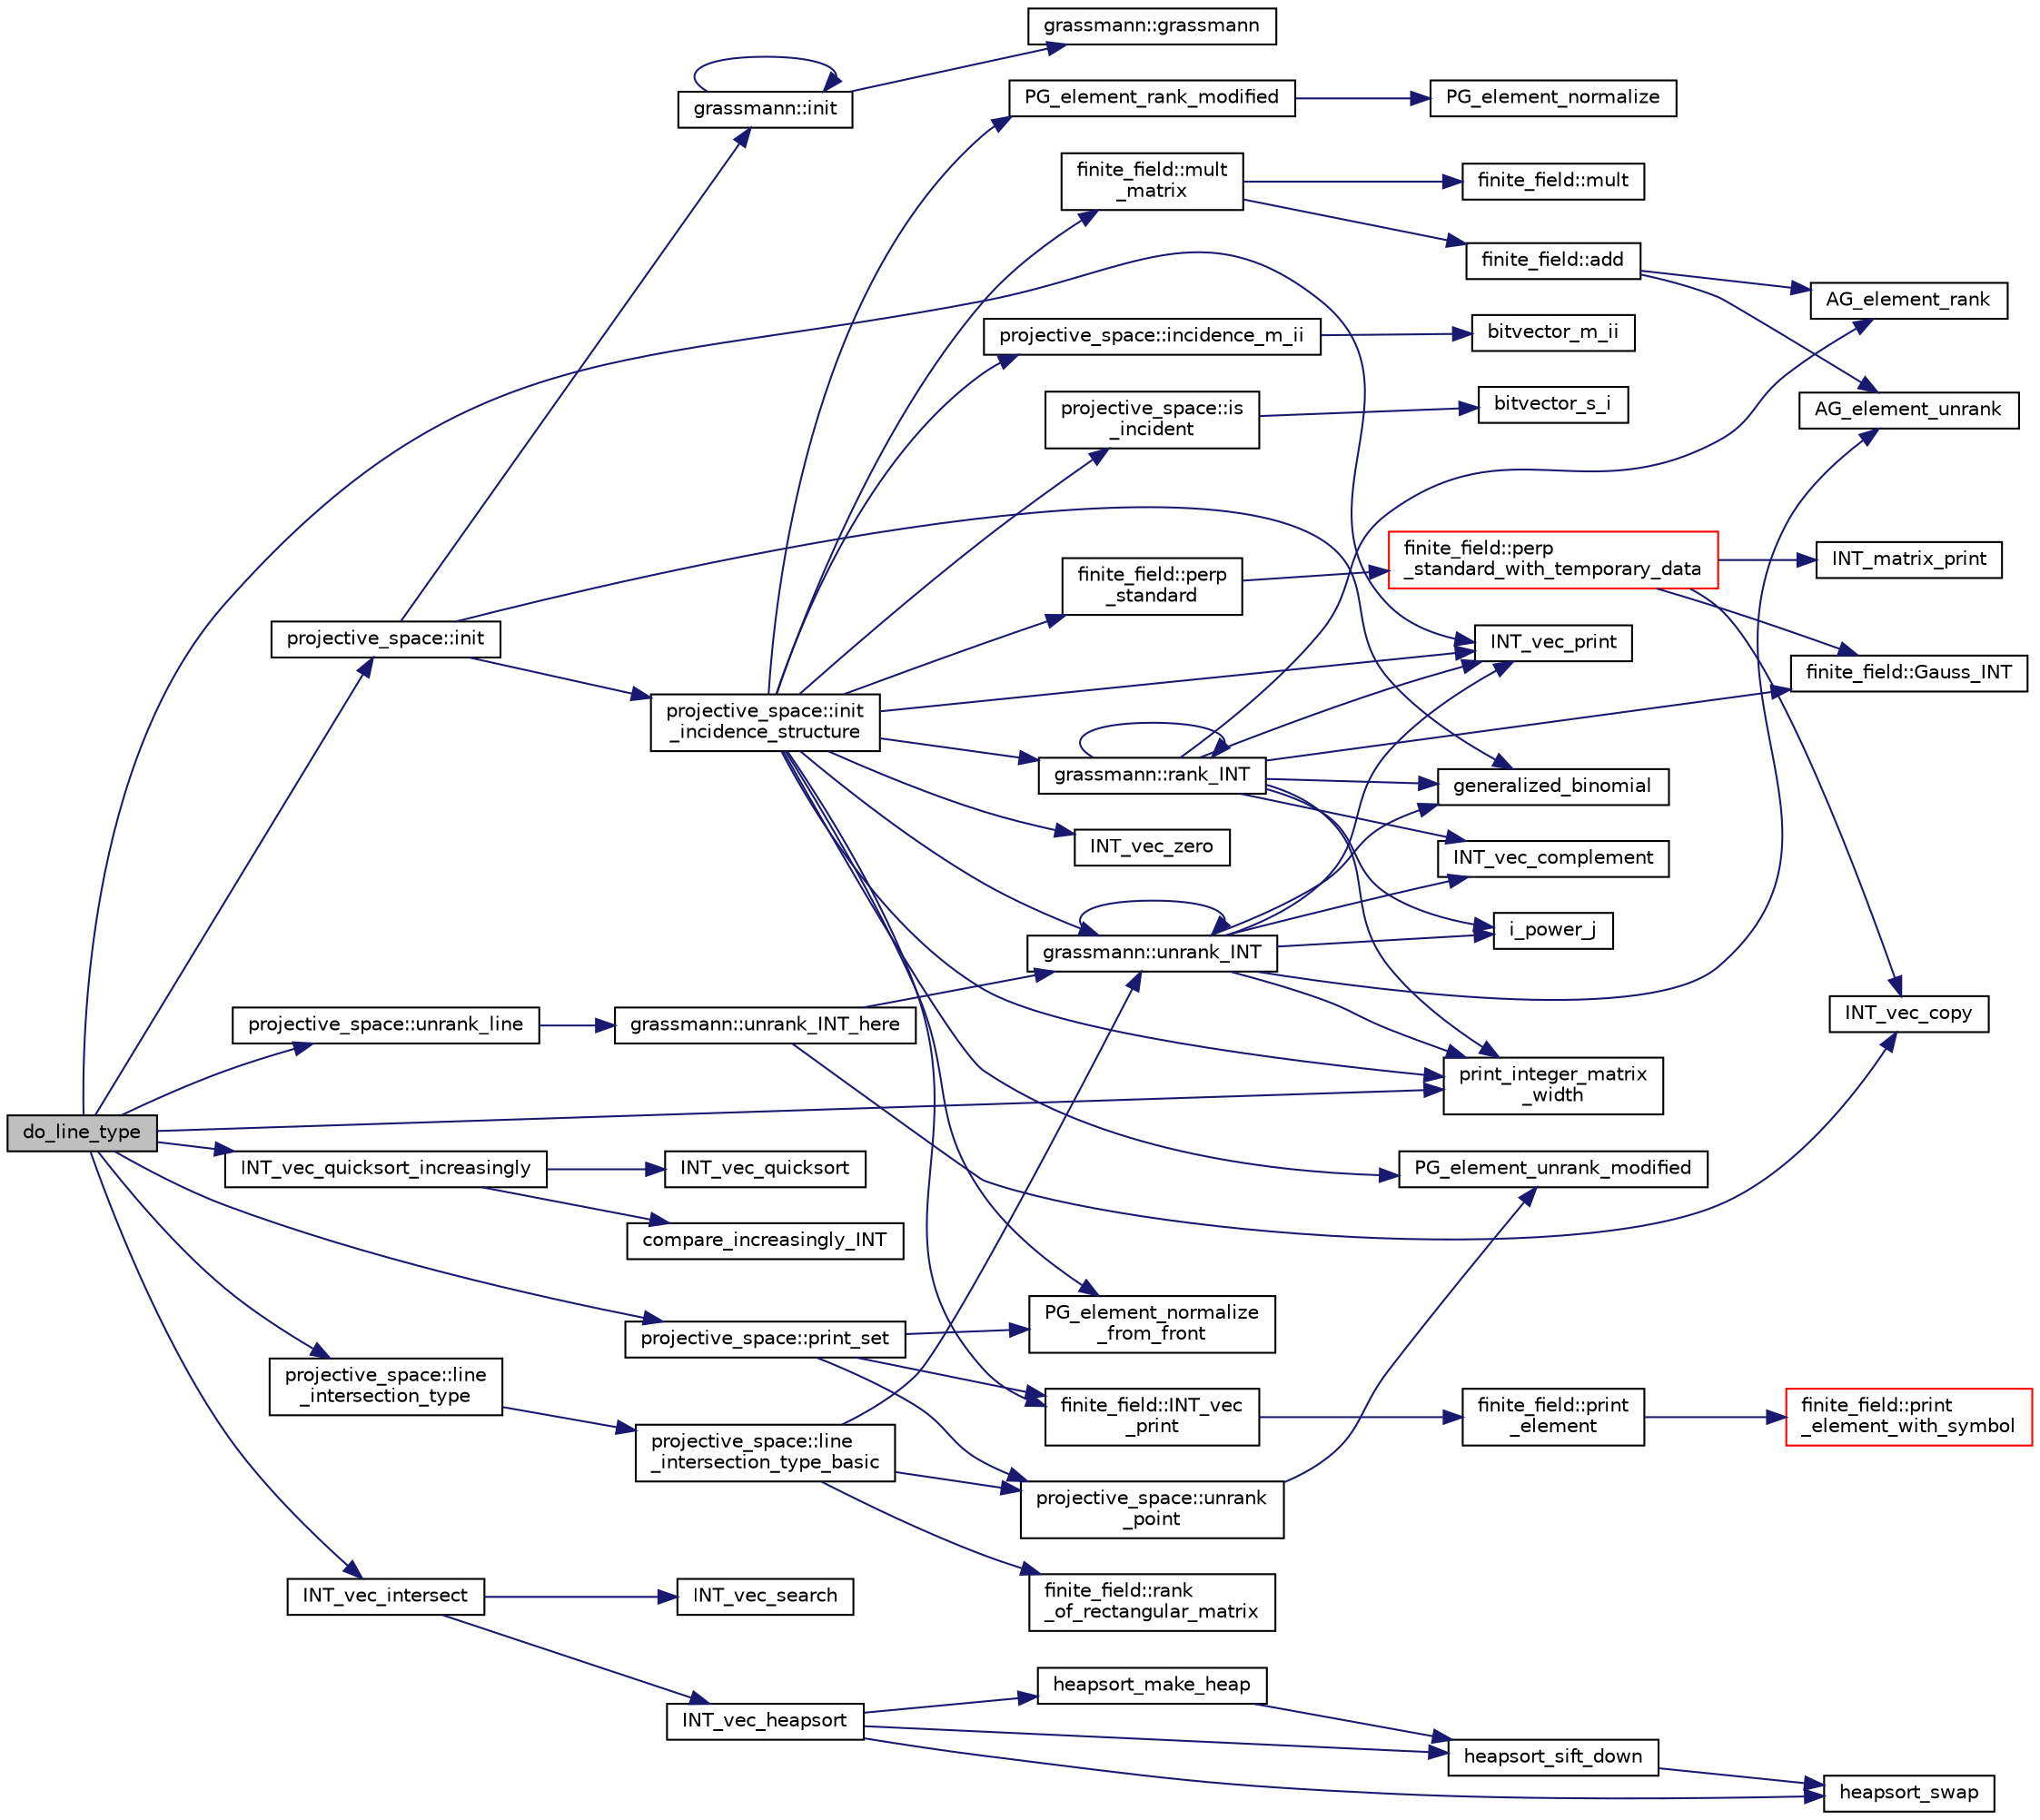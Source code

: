 digraph "do_line_type"
{
  edge [fontname="Helvetica",fontsize="10",labelfontname="Helvetica",labelfontsize="10"];
  node [fontname="Helvetica",fontsize="10",shape=record];
  rankdir="LR";
  Node4398 [label="do_line_type",height=0.2,width=0.4,color="black", fillcolor="grey75", style="filled", fontcolor="black"];
  Node4398 -> Node4399 [color="midnightblue",fontsize="10",style="solid",fontname="Helvetica"];
  Node4399 [label="projective_space::init",height=0.2,width=0.4,color="black", fillcolor="white", style="filled",URL="$d2/d17/classprojective__space.html#a8a1efa40df92744519365f82e4740dab"];
  Node4399 -> Node4400 [color="midnightblue",fontsize="10",style="solid",fontname="Helvetica"];
  Node4400 [label="grassmann::init",height=0.2,width=0.4,color="black", fillcolor="white", style="filled",URL="$df/d02/classgrassmann.html#a2e8cf7b9f203254493d7c2607c17d498"];
  Node4400 -> Node4401 [color="midnightblue",fontsize="10",style="solid",fontname="Helvetica"];
  Node4401 [label="grassmann::grassmann",height=0.2,width=0.4,color="black", fillcolor="white", style="filled",URL="$df/d02/classgrassmann.html#a252a85d3b74eb4fbd5771f4152a5f272"];
  Node4400 -> Node4400 [color="midnightblue",fontsize="10",style="solid",fontname="Helvetica"];
  Node4399 -> Node4402 [color="midnightblue",fontsize="10",style="solid",fontname="Helvetica"];
  Node4402 [label="generalized_binomial",height=0.2,width=0.4,color="black", fillcolor="white", style="filled",URL="$d2/d7c/combinatorics_8_c.html#a24762dc22e45175d18ec1ec1d2556ae8"];
  Node4399 -> Node4403 [color="midnightblue",fontsize="10",style="solid",fontname="Helvetica"];
  Node4403 [label="projective_space::init\l_incidence_structure",height=0.2,width=0.4,color="black", fillcolor="white", style="filled",URL="$d2/d17/classprojective__space.html#a1e59490325e045cc52674a3706780aed"];
  Node4403 -> Node4404 [color="midnightblue",fontsize="10",style="solid",fontname="Helvetica"];
  Node4404 [label="INT_vec_zero",height=0.2,width=0.4,color="black", fillcolor="white", style="filled",URL="$df/dbf/sajeeb_8_c.html#aa8c9c7977203577026080f546fe4980f"];
  Node4403 -> Node4405 [color="midnightblue",fontsize="10",style="solid",fontname="Helvetica"];
  Node4405 [label="PG_element_unrank_modified",height=0.2,width=0.4,color="black", fillcolor="white", style="filled",URL="$d4/d67/geometry_8h.html#a83ae9b605d496f6a90345303f6efae64"];
  Node4403 -> Node4406 [color="midnightblue",fontsize="10",style="solid",fontname="Helvetica"];
  Node4406 [label="INT_vec_print",height=0.2,width=0.4,color="black", fillcolor="white", style="filled",URL="$df/dbf/sajeeb_8_c.html#a79a5901af0b47dd0d694109543c027fe"];
  Node4403 -> Node4407 [color="midnightblue",fontsize="10",style="solid",fontname="Helvetica"];
  Node4407 [label="finite_field::INT_vec\l_print",height=0.2,width=0.4,color="black", fillcolor="white", style="filled",URL="$df/d5a/classfinite__field.html#a9c33a61dedc197e37b014b6f8dc07f06"];
  Node4407 -> Node4408 [color="midnightblue",fontsize="10",style="solid",fontname="Helvetica"];
  Node4408 [label="finite_field::print\l_element",height=0.2,width=0.4,color="black", fillcolor="white", style="filled",URL="$df/d5a/classfinite__field.html#ab7d1f59c043d7696b8b47c92d0fedad5"];
  Node4408 -> Node4409 [color="midnightblue",fontsize="10",style="solid",fontname="Helvetica"];
  Node4409 [label="finite_field::print\l_element_with_symbol",height=0.2,width=0.4,color="red", fillcolor="white", style="filled",URL="$df/d5a/classfinite__field.html#aa0180c961aa4a0a8934cb4dc82e38a4d"];
  Node4403 -> Node4411 [color="midnightblue",fontsize="10",style="solid",fontname="Helvetica"];
  Node4411 [label="PG_element_normalize\l_from_front",height=0.2,width=0.4,color="black", fillcolor="white", style="filled",URL="$d4/d67/geometry_8h.html#af675caf5f9975573455c8d93cb56bf95"];
  Node4403 -> Node4412 [color="midnightblue",fontsize="10",style="solid",fontname="Helvetica"];
  Node4412 [label="grassmann::unrank_INT",height=0.2,width=0.4,color="black", fillcolor="white", style="filled",URL="$df/d02/classgrassmann.html#a32079405b95a6da2ba1420567d762d64"];
  Node4412 -> Node4402 [color="midnightblue",fontsize="10",style="solid",fontname="Helvetica"];
  Node4412 -> Node4413 [color="midnightblue",fontsize="10",style="solid",fontname="Helvetica"];
  Node4413 [label="i_power_j",height=0.2,width=0.4,color="black", fillcolor="white", style="filled",URL="$de/dc5/algebra__and__number__theory_8h.html#a39b321523e8957d701618bb5cac542b5"];
  Node4412 -> Node4414 [color="midnightblue",fontsize="10",style="solid",fontname="Helvetica"];
  Node4414 [label="AG_element_unrank",height=0.2,width=0.4,color="black", fillcolor="white", style="filled",URL="$d4/d67/geometry_8h.html#a4a33b86c87b2879b97cfa1327abe2885"];
  Node4412 -> Node4406 [color="midnightblue",fontsize="10",style="solid",fontname="Helvetica"];
  Node4412 -> Node4412 [color="midnightblue",fontsize="10",style="solid",fontname="Helvetica"];
  Node4412 -> Node4415 [color="midnightblue",fontsize="10",style="solid",fontname="Helvetica"];
  Node4415 [label="INT_vec_complement",height=0.2,width=0.4,color="black", fillcolor="white", style="filled",URL="$d5/db4/io__and__os_8h.html#a2a0a724647575fcd3090c763985eb81a"];
  Node4412 -> Node4416 [color="midnightblue",fontsize="10",style="solid",fontname="Helvetica"];
  Node4416 [label="print_integer_matrix\l_width",height=0.2,width=0.4,color="black", fillcolor="white", style="filled",URL="$d5/db4/io__and__os_8h.html#aa78f3e73fc2179251bd15adbcc31573f"];
  Node4403 -> Node4416 [color="midnightblue",fontsize="10",style="solid",fontname="Helvetica"];
  Node4403 -> Node4417 [color="midnightblue",fontsize="10",style="solid",fontname="Helvetica"];
  Node4417 [label="grassmann::rank_INT",height=0.2,width=0.4,color="black", fillcolor="white", style="filled",URL="$df/d02/classgrassmann.html#a1fa95ce7ecebd48b04c7a0dc75491184"];
  Node4417 -> Node4416 [color="midnightblue",fontsize="10",style="solid",fontname="Helvetica"];
  Node4417 -> Node4418 [color="midnightblue",fontsize="10",style="solid",fontname="Helvetica"];
  Node4418 [label="finite_field::Gauss_INT",height=0.2,width=0.4,color="black", fillcolor="white", style="filled",URL="$df/d5a/classfinite__field.html#adb676d2e80341b53751326e3a58beb11"];
  Node4417 -> Node4406 [color="midnightblue",fontsize="10",style="solid",fontname="Helvetica"];
  Node4417 -> Node4415 [color="midnightblue",fontsize="10",style="solid",fontname="Helvetica"];
  Node4417 -> Node4413 [color="midnightblue",fontsize="10",style="solid",fontname="Helvetica"];
  Node4417 -> Node4402 [color="midnightblue",fontsize="10",style="solid",fontname="Helvetica"];
  Node4417 -> Node4417 [color="midnightblue",fontsize="10",style="solid",fontname="Helvetica"];
  Node4417 -> Node4419 [color="midnightblue",fontsize="10",style="solid",fontname="Helvetica"];
  Node4419 [label="AG_element_rank",height=0.2,width=0.4,color="black", fillcolor="white", style="filled",URL="$d4/d67/geometry_8h.html#ab2ac908d07dd8038fd996e26bdc75c17"];
  Node4403 -> Node4420 [color="midnightblue",fontsize="10",style="solid",fontname="Helvetica"];
  Node4420 [label="finite_field::mult\l_matrix",height=0.2,width=0.4,color="black", fillcolor="white", style="filled",URL="$df/d5a/classfinite__field.html#a48517f15dfd7b21c37e0975855f1ada2"];
  Node4420 -> Node4421 [color="midnightblue",fontsize="10",style="solid",fontname="Helvetica"];
  Node4421 [label="finite_field::add",height=0.2,width=0.4,color="black", fillcolor="white", style="filled",URL="$df/d5a/classfinite__field.html#a8f12328a27500f3c7be0c849ebbc9d14"];
  Node4421 -> Node4414 [color="midnightblue",fontsize="10",style="solid",fontname="Helvetica"];
  Node4421 -> Node4419 [color="midnightblue",fontsize="10",style="solid",fontname="Helvetica"];
  Node4420 -> Node4422 [color="midnightblue",fontsize="10",style="solid",fontname="Helvetica"];
  Node4422 [label="finite_field::mult",height=0.2,width=0.4,color="black", fillcolor="white", style="filled",URL="$df/d5a/classfinite__field.html#a24fb5917aa6d4d656fd855b7f44a13b0"];
  Node4403 -> Node4423 [color="midnightblue",fontsize="10",style="solid",fontname="Helvetica"];
  Node4423 [label="PG_element_rank_modified",height=0.2,width=0.4,color="black", fillcolor="white", style="filled",URL="$d4/d67/geometry_8h.html#a9cd1a8bf5b88a038e33862f6c2c3dd36"];
  Node4423 -> Node4424 [color="midnightblue",fontsize="10",style="solid",fontname="Helvetica"];
  Node4424 [label="PG_element_normalize",height=0.2,width=0.4,color="black", fillcolor="white", style="filled",URL="$df/de4/projective_8_c.html#a5a4c3c1158bad6bab0d786c616bd0996"];
  Node4403 -> Node4425 [color="midnightblue",fontsize="10",style="solid",fontname="Helvetica"];
  Node4425 [label="projective_space::incidence_m_ii",height=0.2,width=0.4,color="black", fillcolor="white", style="filled",URL="$d2/d17/classprojective__space.html#adafef534cb822f51289101e7d465ede2"];
  Node4425 -> Node4426 [color="midnightblue",fontsize="10",style="solid",fontname="Helvetica"];
  Node4426 [label="bitvector_m_ii",height=0.2,width=0.4,color="black", fillcolor="white", style="filled",URL="$df/dbf/sajeeb_8_c.html#a31da55e2b26316d582cd322dc670b67b"];
  Node4403 -> Node4427 [color="midnightblue",fontsize="10",style="solid",fontname="Helvetica"];
  Node4427 [label="finite_field::perp\l_standard",height=0.2,width=0.4,color="black", fillcolor="white", style="filled",URL="$df/d5a/classfinite__field.html#a2f5bc92908aea624a8d9179d2a9ba057"];
  Node4427 -> Node4428 [color="midnightblue",fontsize="10",style="solid",fontname="Helvetica"];
  Node4428 [label="finite_field::perp\l_standard_with_temporary_data",height=0.2,width=0.4,color="red", fillcolor="white", style="filled",URL="$df/d5a/classfinite__field.html#aae3cca9b5f19ae969a9c5349d14f41c0"];
  Node4428 -> Node4429 [color="midnightblue",fontsize="10",style="solid",fontname="Helvetica"];
  Node4429 [label="INT_vec_copy",height=0.2,width=0.4,color="black", fillcolor="white", style="filled",URL="$df/dbf/sajeeb_8_c.html#ac2d875e27e009af6ec04d17254d11075"];
  Node4428 -> Node4430 [color="midnightblue",fontsize="10",style="solid",fontname="Helvetica"];
  Node4430 [label="INT_matrix_print",height=0.2,width=0.4,color="black", fillcolor="white", style="filled",URL="$d5/db4/io__and__os_8h.html#afd4180a24bef3a2b584668a4eaf607ff"];
  Node4428 -> Node4418 [color="midnightblue",fontsize="10",style="solid",fontname="Helvetica"];
  Node4403 -> Node4432 [color="midnightblue",fontsize="10",style="solid",fontname="Helvetica"];
  Node4432 [label="projective_space::is\l_incident",height=0.2,width=0.4,color="black", fillcolor="white", style="filled",URL="$d2/d17/classprojective__space.html#a225780a9f3d266bc425b3be0cf5bc0ff"];
  Node4432 -> Node4433 [color="midnightblue",fontsize="10",style="solid",fontname="Helvetica"];
  Node4433 [label="bitvector_s_i",height=0.2,width=0.4,color="black", fillcolor="white", style="filled",URL="$df/dbf/sajeeb_8_c.html#ac0135a3681a44df3fe7af1545676fbe2"];
  Node4398 -> Node4434 [color="midnightblue",fontsize="10",style="solid",fontname="Helvetica"];
  Node4434 [label="projective_space::line\l_intersection_type",height=0.2,width=0.4,color="black", fillcolor="white", style="filled",URL="$d2/d17/classprojective__space.html#af35b6d402c45793a77b8ebc9e7c3985e"];
  Node4434 -> Node4435 [color="midnightblue",fontsize="10",style="solid",fontname="Helvetica"];
  Node4435 [label="projective_space::line\l_intersection_type_basic",height=0.2,width=0.4,color="black", fillcolor="white", style="filled",URL="$d2/d17/classprojective__space.html#ad9a11792e1a91a598976cf41ebdd8bd3"];
  Node4435 -> Node4412 [color="midnightblue",fontsize="10",style="solid",fontname="Helvetica"];
  Node4435 -> Node4436 [color="midnightblue",fontsize="10",style="solid",fontname="Helvetica"];
  Node4436 [label="projective_space::unrank\l_point",height=0.2,width=0.4,color="black", fillcolor="white", style="filled",URL="$d2/d17/classprojective__space.html#a3cb7917af4c5f1590b660d4bf907e0fa"];
  Node4436 -> Node4405 [color="midnightblue",fontsize="10",style="solid",fontname="Helvetica"];
  Node4435 -> Node4437 [color="midnightblue",fontsize="10",style="solid",fontname="Helvetica"];
  Node4437 [label="finite_field::rank\l_of_rectangular_matrix",height=0.2,width=0.4,color="black", fillcolor="white", style="filled",URL="$df/d5a/classfinite__field.html#ac1ef22ecdf3984cfd4b652ee48eeb455"];
  Node4398 -> Node4438 [color="midnightblue",fontsize="10",style="solid",fontname="Helvetica"];
  Node4438 [label="INT_vec_quicksort_increasingly",height=0.2,width=0.4,color="black", fillcolor="white", style="filled",URL="$d5/de2/foundations_2data__structures_2data__structures_8h.html#a31ccee746bc644f58816c67bc3a0e237"];
  Node4438 -> Node4439 [color="midnightblue",fontsize="10",style="solid",fontname="Helvetica"];
  Node4439 [label="INT_vec_quicksort",height=0.2,width=0.4,color="black", fillcolor="white", style="filled",URL="$d4/dd7/sorting_8_c.html#a06b413b423531ad098e9536031cc91ef"];
  Node4438 -> Node4440 [color="midnightblue",fontsize="10",style="solid",fontname="Helvetica"];
  Node4440 [label="compare_increasingly_INT",height=0.2,width=0.4,color="black", fillcolor="white", style="filled",URL="$d4/dd7/sorting_8_c.html#aa182150f114c64f81fcefcbc6d292790"];
  Node4398 -> Node4406 [color="midnightblue",fontsize="10",style="solid",fontname="Helvetica"];
  Node4398 -> Node4441 [color="midnightblue",fontsize="10",style="solid",fontname="Helvetica"];
  Node4441 [label="projective_space::unrank_line",height=0.2,width=0.4,color="black", fillcolor="white", style="filled",URL="$d2/d17/classprojective__space.html#abdc61b40bc8adc18628e1d3a1755dcae"];
  Node4441 -> Node4442 [color="midnightblue",fontsize="10",style="solid",fontname="Helvetica"];
  Node4442 [label="grassmann::unrank_INT_here",height=0.2,width=0.4,color="black", fillcolor="white", style="filled",URL="$df/d02/classgrassmann.html#aa51bb30ed0feb7ad87d500b76e0b3cbe"];
  Node4442 -> Node4412 [color="midnightblue",fontsize="10",style="solid",fontname="Helvetica"];
  Node4442 -> Node4429 [color="midnightblue",fontsize="10",style="solid",fontname="Helvetica"];
  Node4398 -> Node4416 [color="midnightblue",fontsize="10",style="solid",fontname="Helvetica"];
  Node4398 -> Node4443 [color="midnightblue",fontsize="10",style="solid",fontname="Helvetica"];
  Node4443 [label="INT_vec_intersect",height=0.2,width=0.4,color="black", fillcolor="white", style="filled",URL="$d5/de2/foundations_2data__structures_2data__structures_8h.html#a19855973f5fb469b315f31e7e1402471"];
  Node4443 -> Node4444 [color="midnightblue",fontsize="10",style="solid",fontname="Helvetica"];
  Node4444 [label="INT_vec_heapsort",height=0.2,width=0.4,color="black", fillcolor="white", style="filled",URL="$d4/dd7/sorting_8_c.html#a3590ad9987f801fbfc94634300182f39"];
  Node4444 -> Node4445 [color="midnightblue",fontsize="10",style="solid",fontname="Helvetica"];
  Node4445 [label="heapsort_make_heap",height=0.2,width=0.4,color="black", fillcolor="white", style="filled",URL="$d4/dd7/sorting_8_c.html#a42f24453d7d77eeb1338ebd1a13cfdbb"];
  Node4445 -> Node4446 [color="midnightblue",fontsize="10",style="solid",fontname="Helvetica"];
  Node4446 [label="heapsort_sift_down",height=0.2,width=0.4,color="black", fillcolor="white", style="filled",URL="$d4/dd7/sorting_8_c.html#a65cbb1a6a3f01f511673705437ddc18b"];
  Node4446 -> Node4447 [color="midnightblue",fontsize="10",style="solid",fontname="Helvetica"];
  Node4447 [label="heapsort_swap",height=0.2,width=0.4,color="black", fillcolor="white", style="filled",URL="$d4/dd7/sorting_8_c.html#a8f048362e6065297b19b6975bcbbfcc6"];
  Node4444 -> Node4447 [color="midnightblue",fontsize="10",style="solid",fontname="Helvetica"];
  Node4444 -> Node4446 [color="midnightblue",fontsize="10",style="solid",fontname="Helvetica"];
  Node4443 -> Node4448 [color="midnightblue",fontsize="10",style="solid",fontname="Helvetica"];
  Node4448 [label="INT_vec_search",height=0.2,width=0.4,color="black", fillcolor="white", style="filled",URL="$d4/dd7/sorting_8_c.html#ad103ef2316a1f671bdb68fd9cd9ba945"];
  Node4398 -> Node4449 [color="midnightblue",fontsize="10",style="solid",fontname="Helvetica"];
  Node4449 [label="projective_space::print_set",height=0.2,width=0.4,color="black", fillcolor="white", style="filled",URL="$d2/d17/classprojective__space.html#aebfbb6d02bd979dc902c65a1d826b7f8"];
  Node4449 -> Node4436 [color="midnightblue",fontsize="10",style="solid",fontname="Helvetica"];
  Node4449 -> Node4407 [color="midnightblue",fontsize="10",style="solid",fontname="Helvetica"];
  Node4449 -> Node4411 [color="midnightblue",fontsize="10",style="solid",fontname="Helvetica"];
}

